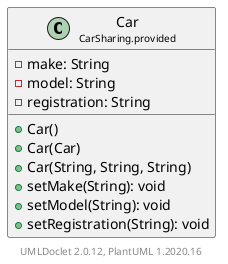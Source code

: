 @startuml
    set namespaceSeparator none
    hide empty fields
    hide empty methods

    class "<size:14>Car\n<size:10>CarSharing.provided" as CarSharing.provided.Car [[Car.html]] {
        -make: String
        -model: String
        -registration: String
        +Car()
        +Car(Car)
        +Car(String, String, String)
        +setMake(String): void
        +setModel(String): void
        +setRegistration(String): void
    }

    center footer UMLDoclet 2.0.12, PlantUML 1.2020.16
@enduml
